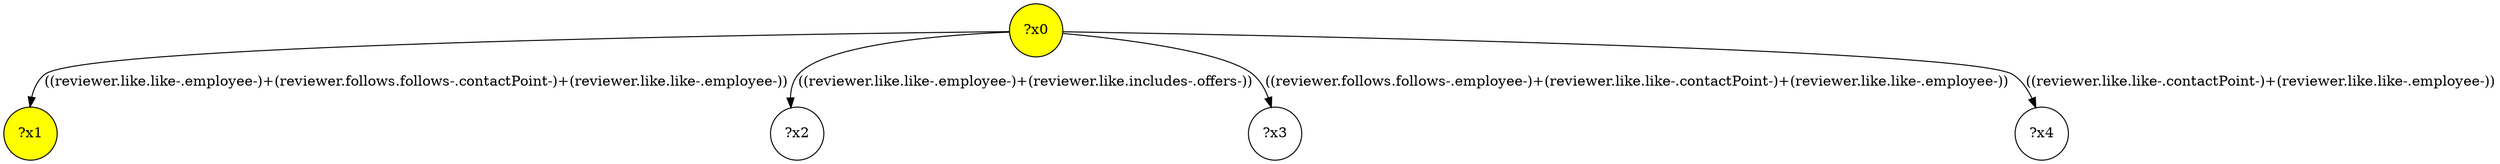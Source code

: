 digraph g {
	x0 [fillcolor="yellow", style="filled," shape=circle, label="?x0"];
	x1 [fillcolor="yellow", style="filled," shape=circle, label="?x1"];
	x0 -> x1 [label="((reviewer.like.like-.employee-)+(reviewer.follows.follows-.contactPoint-)+(reviewer.like.like-.employee-))"];
	x2 [shape=circle, label="?x2"];
	x0 -> x2 [label="((reviewer.like.like-.employee-)+(reviewer.like.includes-.offers-))"];
	x3 [shape=circle, label="?x3"];
	x0 -> x3 [label="((reviewer.follows.follows-.employee-)+(reviewer.like.like-.contactPoint-)+(reviewer.like.like-.employee-))"];
	x4 [shape=circle, label="?x4"];
	x0 -> x4 [label="((reviewer.like.like-.contactPoint-)+(reviewer.like.like-.employee-))"];
}
